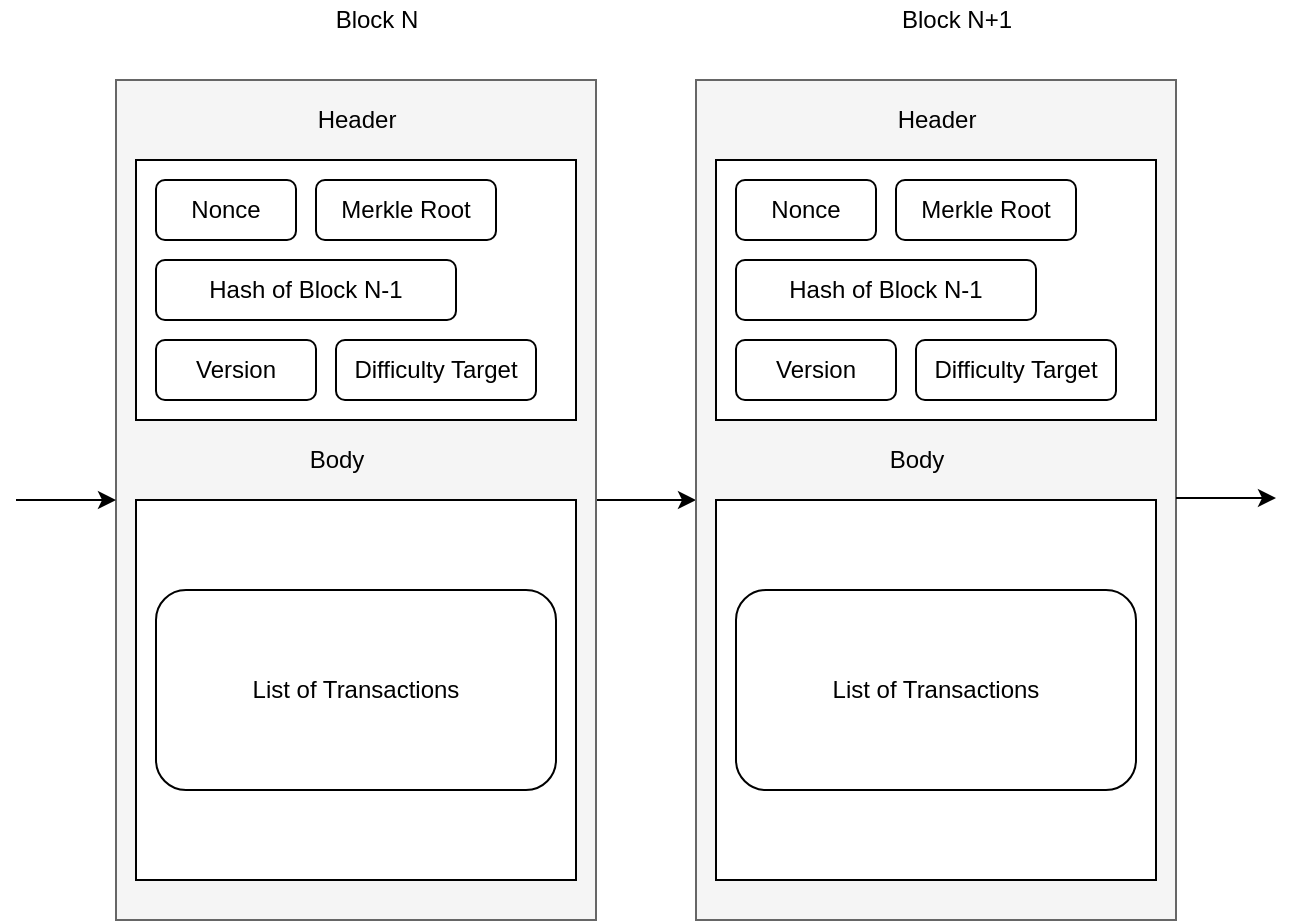 <mxfile version="12.7.1" type="device"><diagram id="yto-uFG_b-nKnLVEekXb" name="Page-1"><mxGraphModel dx="744" dy="763" grid="0" gridSize="10" guides="1" tooltips="1" connect="1" arrows="1" fold="1" page="1" pageScale="1" pageWidth="827" pageHeight="1169" math="0" shadow="0"><root><mxCell id="0"/><mxCell id="1" parent="0"/><mxCell id="3OMADNmvG9R6YymjIAGQ-30" style="edgeStyle=orthogonalEdgeStyle;rounded=0;orthogonalLoop=1;jettySize=auto;html=1;exitX=1;exitY=0.5;exitDx=0;exitDy=0;entryX=0;entryY=0.5;entryDx=0;entryDy=0;" edge="1" parent="1" source="3OMADNmvG9R6YymjIAGQ-2" target="3OMADNmvG9R6YymjIAGQ-18"><mxGeometry relative="1" as="geometry"/></mxCell><mxCell id="3OMADNmvG9R6YymjIAGQ-2" value="" style="rounded=0;whiteSpace=wrap;html=1;fillColor=#f5f5f5;strokeColor=#666666;fontColor=#333333;" vertex="1" parent="1"><mxGeometry x="70" y="80" width="240" height="420" as="geometry"/></mxCell><mxCell id="3OMADNmvG9R6YymjIAGQ-5" value="Block N" style="text;html=1;align=center;verticalAlign=middle;resizable=0;points=[];autosize=1;" vertex="1" parent="1"><mxGeometry x="170" y="40" width="60" height="20" as="geometry"/></mxCell><mxCell id="3OMADNmvG9R6YymjIAGQ-8" value="" style="rounded=0;whiteSpace=wrap;html=1;" vertex="1" parent="1"><mxGeometry x="80" y="120" width="220" height="130" as="geometry"/></mxCell><mxCell id="3OMADNmvG9R6YymjIAGQ-9" value="Nonce" style="rounded=1;whiteSpace=wrap;html=1;" vertex="1" parent="1"><mxGeometry x="90" y="130" width="70" height="30" as="geometry"/></mxCell><mxCell id="3OMADNmvG9R6YymjIAGQ-10" value="Merkle Root" style="rounded=1;whiteSpace=wrap;html=1;" vertex="1" parent="1"><mxGeometry x="170" y="130" width="90" height="30" as="geometry"/></mxCell><mxCell id="3OMADNmvG9R6YymjIAGQ-11" value="Hash of Block N-1" style="rounded=1;whiteSpace=wrap;html=1;" vertex="1" parent="1"><mxGeometry x="90" y="170" width="150" height="30" as="geometry"/></mxCell><mxCell id="3OMADNmvG9R6YymjIAGQ-12" value="Version" style="rounded=1;whiteSpace=wrap;html=1;" vertex="1" parent="1"><mxGeometry x="90" y="210" width="80" height="30" as="geometry"/></mxCell><mxCell id="3OMADNmvG9R6YymjIAGQ-13" value="Difficulty Target" style="rounded=1;whiteSpace=wrap;html=1;" vertex="1" parent="1"><mxGeometry x="180" y="210" width="100" height="30" as="geometry"/></mxCell><mxCell id="3OMADNmvG9R6YymjIAGQ-14" value="" style="rounded=0;whiteSpace=wrap;html=1;" vertex="1" parent="1"><mxGeometry x="80" y="290" width="220" height="190" as="geometry"/></mxCell><mxCell id="3OMADNmvG9R6YymjIAGQ-15" value="Header" style="text;html=1;align=center;verticalAlign=middle;resizable=0;points=[];autosize=1;" vertex="1" parent="1"><mxGeometry x="160" y="90" width="60" height="20" as="geometry"/></mxCell><mxCell id="3OMADNmvG9R6YymjIAGQ-16" value="List of Transactions" style="rounded=1;whiteSpace=wrap;html=1;" vertex="1" parent="1"><mxGeometry x="90" y="335" width="200" height="100" as="geometry"/></mxCell><mxCell id="3OMADNmvG9R6YymjIAGQ-17" value="Body" style="text;html=1;align=center;verticalAlign=middle;resizable=0;points=[];autosize=1;" vertex="1" parent="1"><mxGeometry x="160" y="260" width="40" height="20" as="geometry"/></mxCell><mxCell id="3OMADNmvG9R6YymjIAGQ-18" value="" style="rounded=0;whiteSpace=wrap;html=1;fillColor=#f5f5f5;strokeColor=#666666;fontColor=#333333;" vertex="1" parent="1"><mxGeometry x="360" y="80" width="240" height="420" as="geometry"/></mxCell><mxCell id="3OMADNmvG9R6YymjIAGQ-19" value="Block N+1" style="text;html=1;align=center;verticalAlign=middle;resizable=0;points=[];autosize=1;" vertex="1" parent="1"><mxGeometry x="455" y="40" width="70" height="20" as="geometry"/></mxCell><mxCell id="3OMADNmvG9R6YymjIAGQ-20" value="" style="rounded=0;whiteSpace=wrap;html=1;" vertex="1" parent="1"><mxGeometry x="370" y="120" width="220" height="130" as="geometry"/></mxCell><mxCell id="3OMADNmvG9R6YymjIAGQ-21" value="Nonce" style="rounded=1;whiteSpace=wrap;html=1;" vertex="1" parent="1"><mxGeometry x="380" y="130" width="70" height="30" as="geometry"/></mxCell><mxCell id="3OMADNmvG9R6YymjIAGQ-22" value="Merkle Root" style="rounded=1;whiteSpace=wrap;html=1;" vertex="1" parent="1"><mxGeometry x="460" y="130" width="90" height="30" as="geometry"/></mxCell><mxCell id="3OMADNmvG9R6YymjIAGQ-23" value="Hash of Block N-1" style="rounded=1;whiteSpace=wrap;html=1;" vertex="1" parent="1"><mxGeometry x="380" y="170" width="150" height="30" as="geometry"/></mxCell><mxCell id="3OMADNmvG9R6YymjIAGQ-24" value="Version" style="rounded=1;whiteSpace=wrap;html=1;" vertex="1" parent="1"><mxGeometry x="380" y="210" width="80" height="30" as="geometry"/></mxCell><mxCell id="3OMADNmvG9R6YymjIAGQ-25" value="Difficulty Target" style="rounded=1;whiteSpace=wrap;html=1;" vertex="1" parent="1"><mxGeometry x="470" y="210" width="100" height="30" as="geometry"/></mxCell><mxCell id="3OMADNmvG9R6YymjIAGQ-26" value="" style="rounded=0;whiteSpace=wrap;html=1;" vertex="1" parent="1"><mxGeometry x="370" y="290" width="220" height="190" as="geometry"/></mxCell><mxCell id="3OMADNmvG9R6YymjIAGQ-27" value="Header" style="text;html=1;align=center;verticalAlign=middle;resizable=0;points=[];autosize=1;" vertex="1" parent="1"><mxGeometry x="450" y="90" width="60" height="20" as="geometry"/></mxCell><mxCell id="3OMADNmvG9R6YymjIAGQ-28" value="List of Transactions" style="rounded=1;whiteSpace=wrap;html=1;" vertex="1" parent="1"><mxGeometry x="380" y="335" width="200" height="100" as="geometry"/></mxCell><mxCell id="3OMADNmvG9R6YymjIAGQ-29" value="Body" style="text;html=1;align=center;verticalAlign=middle;resizable=0;points=[];autosize=1;" vertex="1" parent="1"><mxGeometry x="450" y="260" width="40" height="20" as="geometry"/></mxCell><mxCell id="3OMADNmvG9R6YymjIAGQ-31" value="" style="endArrow=classic;html=1;" edge="1" parent="1"><mxGeometry width="50" height="50" relative="1" as="geometry"><mxPoint x="20" y="290" as="sourcePoint"/><mxPoint x="70" y="290" as="targetPoint"/></mxGeometry></mxCell><mxCell id="3OMADNmvG9R6YymjIAGQ-32" value="" style="endArrow=classic;html=1;" edge="1" parent="1"><mxGeometry width="50" height="50" relative="1" as="geometry"><mxPoint x="600" y="289" as="sourcePoint"/><mxPoint x="650" y="289" as="targetPoint"/></mxGeometry></mxCell></root></mxGraphModel></diagram></mxfile>